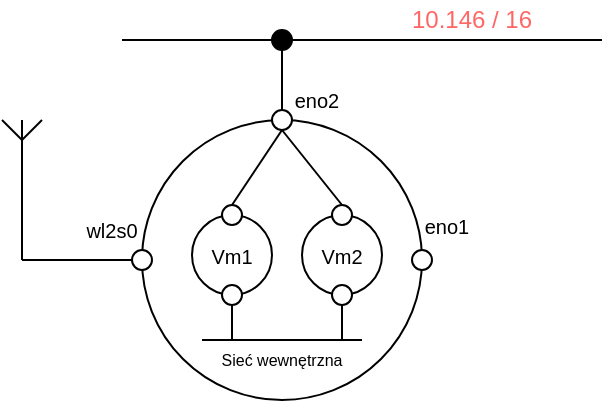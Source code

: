 <mxfile version="10.5.6" type="device"><diagram id="4KotA0o4Ii35K4OkBT2l" name="Page-1"><mxGraphModel dx="582" dy="410" grid="1" gridSize="10" guides="1" tooltips="1" connect="1" arrows="1" fold="1" page="1" pageScale="1" pageWidth="827" pageHeight="1169" math="0" shadow="0"><root><mxCell id="0"/><mxCell id="1" parent="0"/><mxCell id="7foY5yRR3YgoVof3TyTS-1" value="" style="ellipse;whiteSpace=wrap;html=1;aspect=fixed;" parent="1" vertex="1"><mxGeometry x="120" y="60" width="140" height="140" as="geometry"/></mxCell><mxCell id="7foY5yRR3YgoVof3TyTS-3" value="" style="endArrow=none;html=1;" parent="1" source="7foY5yRR3YgoVof3TyTS-11" edge="1"><mxGeometry width="50" height="50" relative="1" as="geometry"><mxPoint x="110" y="20" as="sourcePoint"/><mxPoint x="350" y="20" as="targetPoint"/></mxGeometry></mxCell><mxCell id="7foY5yRR3YgoVof3TyTS-6" value="10.146 / 16" style="text;html=1;strokeColor=none;fillColor=none;align=center;verticalAlign=middle;whiteSpace=wrap;rounded=0;fontColor=#FF6666;" parent="1" vertex="1"><mxGeometry x="240" width="90" height="20" as="geometry"/></mxCell><mxCell id="7foY5yRR3YgoVof3TyTS-8" value="" style="ellipse;whiteSpace=wrap;html=1;aspect=fixed;fontColor=#FF6666;" parent="1" vertex="1"><mxGeometry x="185" y="55" width="10" height="10" as="geometry"/></mxCell><mxCell id="7foY5yRR3YgoVof3TyTS-11" value="" style="ellipse;whiteSpace=wrap;html=1;aspect=fixed;fontColor=#FF6666;fillColor=#000000;" parent="1" vertex="1"><mxGeometry x="185" y="15" width="10" height="10" as="geometry"/></mxCell><mxCell id="7foY5yRR3YgoVof3TyTS-12" value="" style="endArrow=none;html=1;" parent="1" target="7foY5yRR3YgoVof3TyTS-11" edge="1"><mxGeometry width="50" height="50" relative="1" as="geometry"><mxPoint x="110" y="20" as="sourcePoint"/><mxPoint x="350" y="20" as="targetPoint"/></mxGeometry></mxCell><mxCell id="7foY5yRR3YgoVof3TyTS-13" value="" style="endArrow=none;html=1;fontColor=#FF6666;" parent="1" source="7foY5yRR3YgoVof3TyTS-8" target="7foY5yRR3YgoVof3TyTS-11" edge="1"><mxGeometry width="50" height="50" relative="1" as="geometry"><mxPoint x="110" y="210" as="sourcePoint"/><mxPoint x="160" y="160" as="targetPoint"/></mxGeometry></mxCell><mxCell id="7foY5yRR3YgoVof3TyTS-14" value="eno2&lt;br style=&quot;font-size: 10px;&quot;&gt;" style="text;html=1;strokeColor=none;fillColor=none;align=center;verticalAlign=middle;whiteSpace=wrap;rounded=0;fontColor=#000000;fontSize=10;" parent="1" vertex="1"><mxGeometry x="185" y="40" width="45" height="20" as="geometry"/></mxCell><mxCell id="7foY5yRR3YgoVof3TyTS-15" value="" style="ellipse;whiteSpace=wrap;html=1;aspect=fixed;fontColor=#FF6666;" parent="1" vertex="1"><mxGeometry x="255" y="125" width="10" height="10" as="geometry"/></mxCell><mxCell id="7foY5yRR3YgoVof3TyTS-16" value="eno1&lt;br style=&quot;font-size: 10px&quot;&gt;" style="text;html=1;strokeColor=none;fillColor=none;align=center;verticalAlign=middle;whiteSpace=wrap;rounded=0;fontColor=#000000;fontSize=10;" parent="1" vertex="1"><mxGeometry x="250" y="102.5" width="45" height="20" as="geometry"/></mxCell><mxCell id="7foY5yRR3YgoVof3TyTS-17" value="" style="ellipse;whiteSpace=wrap;html=1;aspect=fixed;fillColor=none;fontSize=10;fontColor=#000000;" parent="1" vertex="1"><mxGeometry x="145" y="107.5" width="40" height="40" as="geometry"/></mxCell><mxCell id="7foY5yRR3YgoVof3TyTS-18" value="" style="ellipse;whiteSpace=wrap;html=1;aspect=fixed;fillColor=none;fontSize=10;fontColor=#000000;" parent="1" vertex="1"><mxGeometry x="200" y="107.5" width="40" height="40" as="geometry"/></mxCell><mxCell id="7foY5yRR3YgoVof3TyTS-19" value="Vm1" style="text;html=1;strokeColor=none;fillColor=none;align=center;verticalAlign=middle;whiteSpace=wrap;rounded=0;fontSize=10;fontColor=#000000;" parent="1" vertex="1"><mxGeometry x="145" y="117.5" width="40" height="20" as="geometry"/></mxCell><mxCell id="7foY5yRR3YgoVof3TyTS-20" value="Vm2&lt;br&gt;" style="text;html=1;strokeColor=none;fillColor=none;align=center;verticalAlign=middle;whiteSpace=wrap;rounded=0;fontSize=10;fontColor=#000000;" parent="1" vertex="1"><mxGeometry x="200" y="117.5" width="40" height="20" as="geometry"/></mxCell><mxCell id="7foY5yRR3YgoVof3TyTS-21" value="" style="ellipse;whiteSpace=wrap;html=1;aspect=fixed;fontColor=#FF6666;" parent="1" vertex="1"><mxGeometry x="160" y="102.5" width="10" height="10" as="geometry"/></mxCell><mxCell id="7foY5yRR3YgoVof3TyTS-22" value="" style="ellipse;whiteSpace=wrap;html=1;aspect=fixed;fontColor=#FF6666;" parent="1" vertex="1"><mxGeometry x="215" y="102.5" width="10" height="10" as="geometry"/></mxCell><mxCell id="7foY5yRR3YgoVof3TyTS-23" value="" style="endArrow=none;html=1;fontSize=10;fontColor=#000000;entryX=0.5;entryY=1;entryDx=0;entryDy=0;exitX=0.5;exitY=0;exitDx=0;exitDy=0;" parent="1" source="7foY5yRR3YgoVof3TyTS-21" target="7foY5yRR3YgoVof3TyTS-8" edge="1"><mxGeometry width="50" height="50" relative="1" as="geometry"><mxPoint x="110" y="260" as="sourcePoint"/><mxPoint x="160" y="210" as="targetPoint"/></mxGeometry></mxCell><mxCell id="7foY5yRR3YgoVof3TyTS-24" value="" style="endArrow=none;html=1;fontSize=10;fontColor=#000000;entryX=0.5;entryY=1;entryDx=0;entryDy=0;exitX=0.5;exitY=0;exitDx=0;exitDy=0;" parent="1" source="7foY5yRR3YgoVof3TyTS-22" target="7foY5yRR3YgoVof3TyTS-8" edge="1"><mxGeometry width="50" height="50" relative="1" as="geometry"><mxPoint x="175.2" y="117.5" as="sourcePoint"/><mxPoint x="190" y="72.7" as="targetPoint"/></mxGeometry></mxCell><mxCell id="7foY5yRR3YgoVof3TyTS-26" value="" style="endArrow=none;html=1;fontSize=10;fontColor=#000000;" parent="1" edge="1"><mxGeometry width="50" height="50" relative="1" as="geometry"><mxPoint x="150" y="170" as="sourcePoint"/><mxPoint x="230" y="170" as="targetPoint"/></mxGeometry></mxCell><mxCell id="7foY5yRR3YgoVof3TyTS-29" value="" style="ellipse;whiteSpace=wrap;html=1;aspect=fixed;fontColor=#FF6666;" parent="1" vertex="1"><mxGeometry x="160" y="142.5" width="10" height="10" as="geometry"/></mxCell><mxCell id="7foY5yRR3YgoVof3TyTS-30" value="" style="ellipse;whiteSpace=wrap;html=1;aspect=fixed;fontColor=#FF6666;" parent="1" vertex="1"><mxGeometry x="215" y="142.5" width="10" height="10" as="geometry"/></mxCell><mxCell id="7foY5yRR3YgoVof3TyTS-32" value="" style="endArrow=none;html=1;fontSize=10;fontColor=#000000;entryX=0.5;entryY=1;entryDx=0;entryDy=0;" parent="1" target="7foY5yRR3YgoVof3TyTS-29" edge="1"><mxGeometry width="50" height="50" relative="1" as="geometry"><mxPoint x="165" y="170" as="sourcePoint"/><mxPoint x="160" y="220" as="targetPoint"/></mxGeometry></mxCell><mxCell id="7foY5yRR3YgoVof3TyTS-33" value="" style="endArrow=none;html=1;fontSize=10;fontColor=#000000;entryX=0.5;entryY=1;entryDx=0;entryDy=0;" parent="1" target="7foY5yRR3YgoVof3TyTS-30" edge="1"><mxGeometry width="50" height="50" relative="1" as="geometry"><mxPoint x="220" y="170" as="sourcePoint"/><mxPoint x="160" y="220" as="targetPoint"/></mxGeometry></mxCell><mxCell id="7foY5yRR3YgoVof3TyTS-34" value="Sieć wewnętrzna" style="text;html=1;strokeColor=none;fillColor=none;align=center;verticalAlign=middle;whiteSpace=wrap;rounded=0;fontSize=8;fontColor=#000000;" parent="1" vertex="1"><mxGeometry x="150" y="170" width="80" height="20" as="geometry"/></mxCell><mxCell id="7foY5yRR3YgoVof3TyTS-36" value="" style="ellipse;whiteSpace=wrap;html=1;aspect=fixed;fontColor=#FF6666;" parent="1" vertex="1"><mxGeometry x="115" y="125" width="10" height="10" as="geometry"/></mxCell><mxCell id="7foY5yRR3YgoVof3TyTS-37" value="" style="endArrow=none;html=1;fontSize=8;fontColor=#000000;entryX=0;entryY=0.5;entryDx=0;entryDy=0;" parent="1" target="7foY5yRR3YgoVof3TyTS-36" edge="1"><mxGeometry width="50" height="50" relative="1" as="geometry"><mxPoint x="60" y="130" as="sourcePoint"/><mxPoint x="160" y="220" as="targetPoint"/></mxGeometry></mxCell><mxCell id="7foY5yRR3YgoVof3TyTS-38" value="" style="endArrow=none;html=1;fontSize=8;fontColor=#000000;" parent="1" edge="1"><mxGeometry width="50" height="50" relative="1" as="geometry"><mxPoint x="60" y="70" as="sourcePoint"/><mxPoint x="60" y="130" as="targetPoint"/></mxGeometry></mxCell><mxCell id="7foY5yRR3YgoVof3TyTS-39" value="" style="endArrow=none;html=1;fontSize=8;fontColor=#000000;" parent="1" edge="1"><mxGeometry width="50" height="50" relative="1" as="geometry"><mxPoint x="70" y="60" as="sourcePoint"/><mxPoint x="60" y="70" as="targetPoint"/></mxGeometry></mxCell><mxCell id="7foY5yRR3YgoVof3TyTS-40" value="" style="endArrow=none;html=1;fontSize=8;fontColor=#000000;" parent="1" edge="1"><mxGeometry width="50" height="50" relative="1" as="geometry"><mxPoint x="60" y="60" as="sourcePoint"/><mxPoint x="60" y="70" as="targetPoint"/></mxGeometry></mxCell><mxCell id="7foY5yRR3YgoVof3TyTS-41" value="" style="endArrow=none;html=1;fontSize=8;fontColor=#000000;" parent="1" edge="1"><mxGeometry width="50" height="50" relative="1" as="geometry"><mxPoint x="50" y="60" as="sourcePoint"/><mxPoint x="60" y="70" as="targetPoint"/></mxGeometry></mxCell><mxCell id="7foY5yRR3YgoVof3TyTS-42" value="wl2s0&lt;br style=&quot;font-size: 10px;&quot;&gt;" style="text;html=1;strokeColor=none;fillColor=none;align=center;verticalAlign=middle;whiteSpace=wrap;rounded=0;fontSize=10;fontColor=#000000;" parent="1" vertex="1"><mxGeometry x="85" y="105" width="40" height="20" as="geometry"/></mxCell></root></mxGraphModel></diagram></mxfile>